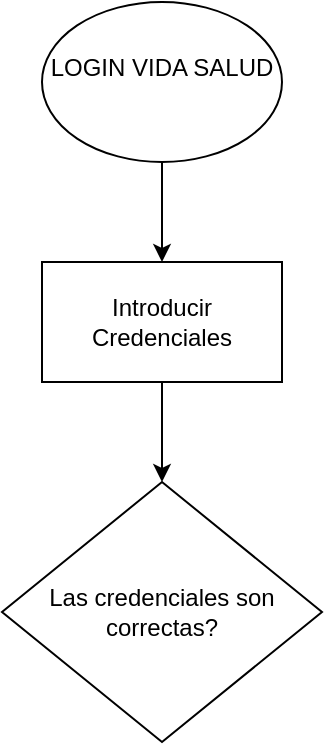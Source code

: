 <mxfile version="24.7.5">
  <diagram name="Page-1" id="y3nSxOi1oGvmX9CvUGN1">
    <mxGraphModel dx="1434" dy="780" grid="1" gridSize="10" guides="1" tooltips="1" connect="1" arrows="1" fold="1" page="1" pageScale="1" pageWidth="850" pageHeight="1100" math="0" shadow="0">
      <root>
        <mxCell id="0" />
        <mxCell id="1" parent="0" />
        <mxCell id="UMnjD2So-exEDhG5ul0h-8" value="" style="group" vertex="1" connectable="0" parent="1">
          <mxGeometry x="330" y="10" width="160" height="370" as="geometry" />
        </mxCell>
        <mxCell id="UMnjD2So-exEDhG5ul0h-5" value="Las credenciales son correctas?" style="rhombus;whiteSpace=wrap;html=1;" vertex="1" parent="UMnjD2So-exEDhG5ul0h-8">
          <mxGeometry y="240" width="160" height="130" as="geometry" />
        </mxCell>
        <mxCell id="UMnjD2So-exEDhG5ul0h-6" value="" style="group" vertex="1" connectable="0" parent="UMnjD2So-exEDhG5ul0h-8">
          <mxGeometry x="20" width="120" height="190" as="geometry" />
        </mxCell>
        <mxCell id="UMnjD2So-exEDhG5ul0h-1" value="LOGIN VIDA SALUD&lt;div&gt;&lt;br&gt;&lt;/div&gt;" style="ellipse;whiteSpace=wrap;html=1;" vertex="1" parent="UMnjD2So-exEDhG5ul0h-6">
          <mxGeometry width="120" height="80" as="geometry" />
        </mxCell>
        <mxCell id="UMnjD2So-exEDhG5ul0h-3" value="Introducir Credenciales" style="rounded=0;whiteSpace=wrap;html=1;" vertex="1" parent="UMnjD2So-exEDhG5ul0h-6">
          <mxGeometry y="130" width="120" height="60" as="geometry" />
        </mxCell>
        <mxCell id="UMnjD2So-exEDhG5ul0h-4" value="" style="endArrow=classic;html=1;rounded=0;exitX=0.5;exitY=1;exitDx=0;exitDy=0;entryX=0.5;entryY=0;entryDx=0;entryDy=0;" edge="1" parent="UMnjD2So-exEDhG5ul0h-6" source="UMnjD2So-exEDhG5ul0h-1" target="UMnjD2So-exEDhG5ul0h-3">
          <mxGeometry width="50" height="50" relative="1" as="geometry">
            <mxPoint x="75" y="120" as="sourcePoint" />
            <mxPoint x="125" y="70" as="targetPoint" />
          </mxGeometry>
        </mxCell>
        <mxCell id="UMnjD2So-exEDhG5ul0h-7" value="" style="endArrow=classic;html=1;rounded=0;exitX=0.5;exitY=1;exitDx=0;exitDy=0;" edge="1" parent="UMnjD2So-exEDhG5ul0h-8" source="UMnjD2So-exEDhG5ul0h-3" target="UMnjD2So-exEDhG5ul0h-5">
          <mxGeometry width="50" height="50" relative="1" as="geometry">
            <mxPoint x="130" y="220" as="sourcePoint" />
            <mxPoint x="180" y="170" as="targetPoint" />
          </mxGeometry>
        </mxCell>
      </root>
    </mxGraphModel>
  </diagram>
</mxfile>
